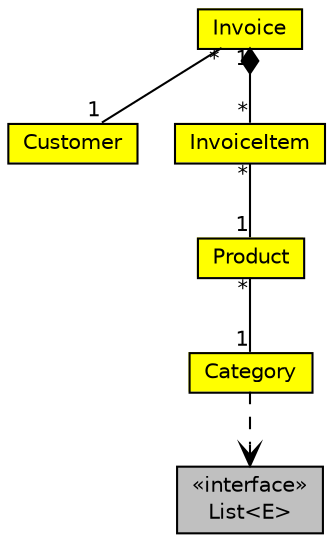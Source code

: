 #!/usr/local/bin/dot
#
# Class diagram 
# Generated by UMLGraph version 281411 (http://www.spinellis.gr/umlgraph/)
#

digraph G {
graph [fontnames="svg"]
edge [fontname="Helvetica",fontsize=10,labelfontname="Helvetica",labelfontsize=10,color="black"];
node [fontname="Helvetica",fontcolor="black",fontsize=10,shape=plaintext,margin=0,width=0,height=0];
nodesep=0.25;
ranksep=0.5;
// gr.spinellis.basic.invoice.Customer
c326 [label=<<table title="gr.spinellis.basic.invoice.Customer" border="0" cellborder="1" cellspacing="0" cellpadding="2" bgcolor="yellow"><tr><td><table border="0" cellspacing="0" cellpadding="1"><tr><td align="center" balign="center"> Customer </td></tr></table></td></tr></table>>];
// gr.spinellis.basic.invoice.InvoiceItem
c327 [label=<<table title="gr.spinellis.basic.invoice.InvoiceItem" border="0" cellborder="1" cellspacing="0" cellpadding="2" bgcolor="yellow"><tr><td><table border="0" cellspacing="0" cellpadding="1"><tr><td align="center" balign="center"> InvoiceItem </td></tr></table></td></tr></table>>];
// gr.spinellis.basic.invoice.Invoice
c328 [label=<<table title="gr.spinellis.basic.invoice.Invoice" border="0" cellborder="1" cellspacing="0" cellpadding="2" bgcolor="yellow"><tr><td><table border="0" cellspacing="0" cellpadding="1"><tr><td align="center" balign="center"> Invoice </td></tr></table></td></tr></table>>];
// gr.spinellis.basic.product.Product
c329 [label=<<table title="gr.spinellis.basic.product.Product" border="0" cellborder="1" cellspacing="0" cellpadding="2" bgcolor="yellow"><tr><td><table border="0" cellspacing="0" cellpadding="1"><tr><td align="center" balign="center"> Product </td></tr></table></td></tr></table>>];
// gr.spinellis.basic.product.Category
c330 [label=<<table title="gr.spinellis.basic.product.Category" border="0" cellborder="1" cellspacing="0" cellpadding="2" bgcolor="yellow"><tr><td><table border="0" cellspacing="0" cellpadding="1"><tr><td align="center" balign="center"> Category </td></tr></table></td></tr></table>>];
// gr.spinellis.basic.invoice.InvoiceItem assoc gr.spinellis.basic.product.Product
c327 -> c329 [arrowhead=none,weight=2,taillabel="*",headlabel="1"];
// gr.spinellis.basic.invoice.Invoice composed gr.spinellis.basic.invoice.InvoiceItem
c328 -> c327 [arrowhead=none,arrowtail=diamond,dir=back,weight=6,taillabel="1",headlabel="*"];
// gr.spinellis.basic.invoice.Invoice assoc gr.spinellis.basic.invoice.Customer
c328 -> c326 [arrowhead=none,weight=2,taillabel="*",headlabel="1"];
// gr.spinellis.basic.product.Product assoc gr.spinellis.basic.product.Category
c329 -> c330 [arrowhead=none,weight=2,taillabel="*",headlabel="1"];
// gr.spinellis.basic.product.Category depend java.util.List<E>
c330 -> c356 [arrowhead=open,style=dashed,weight=0];
// java.util.List<E>
c356 [label=<<table title="java.util.List" border="0" cellborder="1" cellspacing="0" cellpadding="2" bgcolor="gray" href="http://docs.oracle.com/javase/7/docs/api/java/util/List.html" target="_parent"><tr><td><table border="0" cellspacing="0" cellpadding="1"><tr><td align="center" balign="center"> &#171;interface&#187; </td></tr><tr><td align="center" balign="center"> List&lt;E&gt; </td></tr></table></td></tr></table>>, URL="http://docs.oracle.com/javase/7/docs/api/java/util/List.html"];
}


